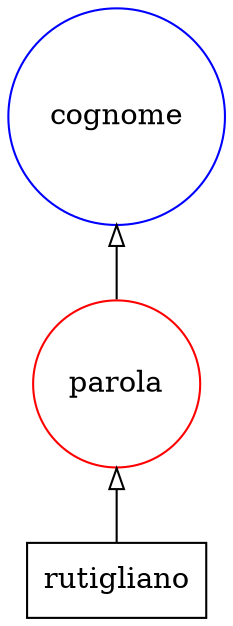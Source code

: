 digraph {
   rankdir=BT;
   edge [arrowhead=empty];

   subgraph {
      rank="source";
      edge [arrowhead=normal];
      node [shape=box];
      t2 [label="rutigliano"];
   }

   subgraph {
      rank="same";
      node [color=red,shape=circle];
      tag1 [label=parola]; 
   }

   subgraph {
      rank="same";
      node [color=blue,shape=circle];
      tag5 [label=cognome]; 
   }

   subgraph {
      rank="same";
      node [color=green,shape=circle];
   }

   subgraph {
      rank="same";
      node [color=orange,shape=circle];
   }
   tag1 -> tag5;
   t2 -> tag1;
}